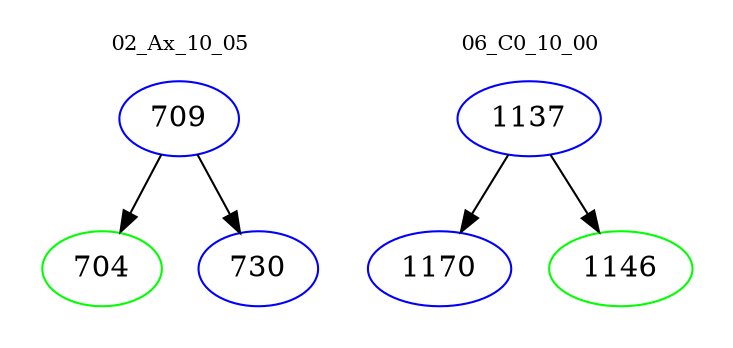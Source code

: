digraph{
subgraph cluster_0 {
color = white
label = "02_Ax_10_05";
fontsize=10;
T0_709 [label="709", color="blue"]
T0_709 -> T0_704 [color="black"]
T0_704 [label="704", color="green"]
T0_709 -> T0_730 [color="black"]
T0_730 [label="730", color="blue"]
}
subgraph cluster_1 {
color = white
label = "06_C0_10_00";
fontsize=10;
T1_1137 [label="1137", color="blue"]
T1_1137 -> T1_1170 [color="black"]
T1_1170 [label="1170", color="blue"]
T1_1137 -> T1_1146 [color="black"]
T1_1146 [label="1146", color="green"]
}
}
